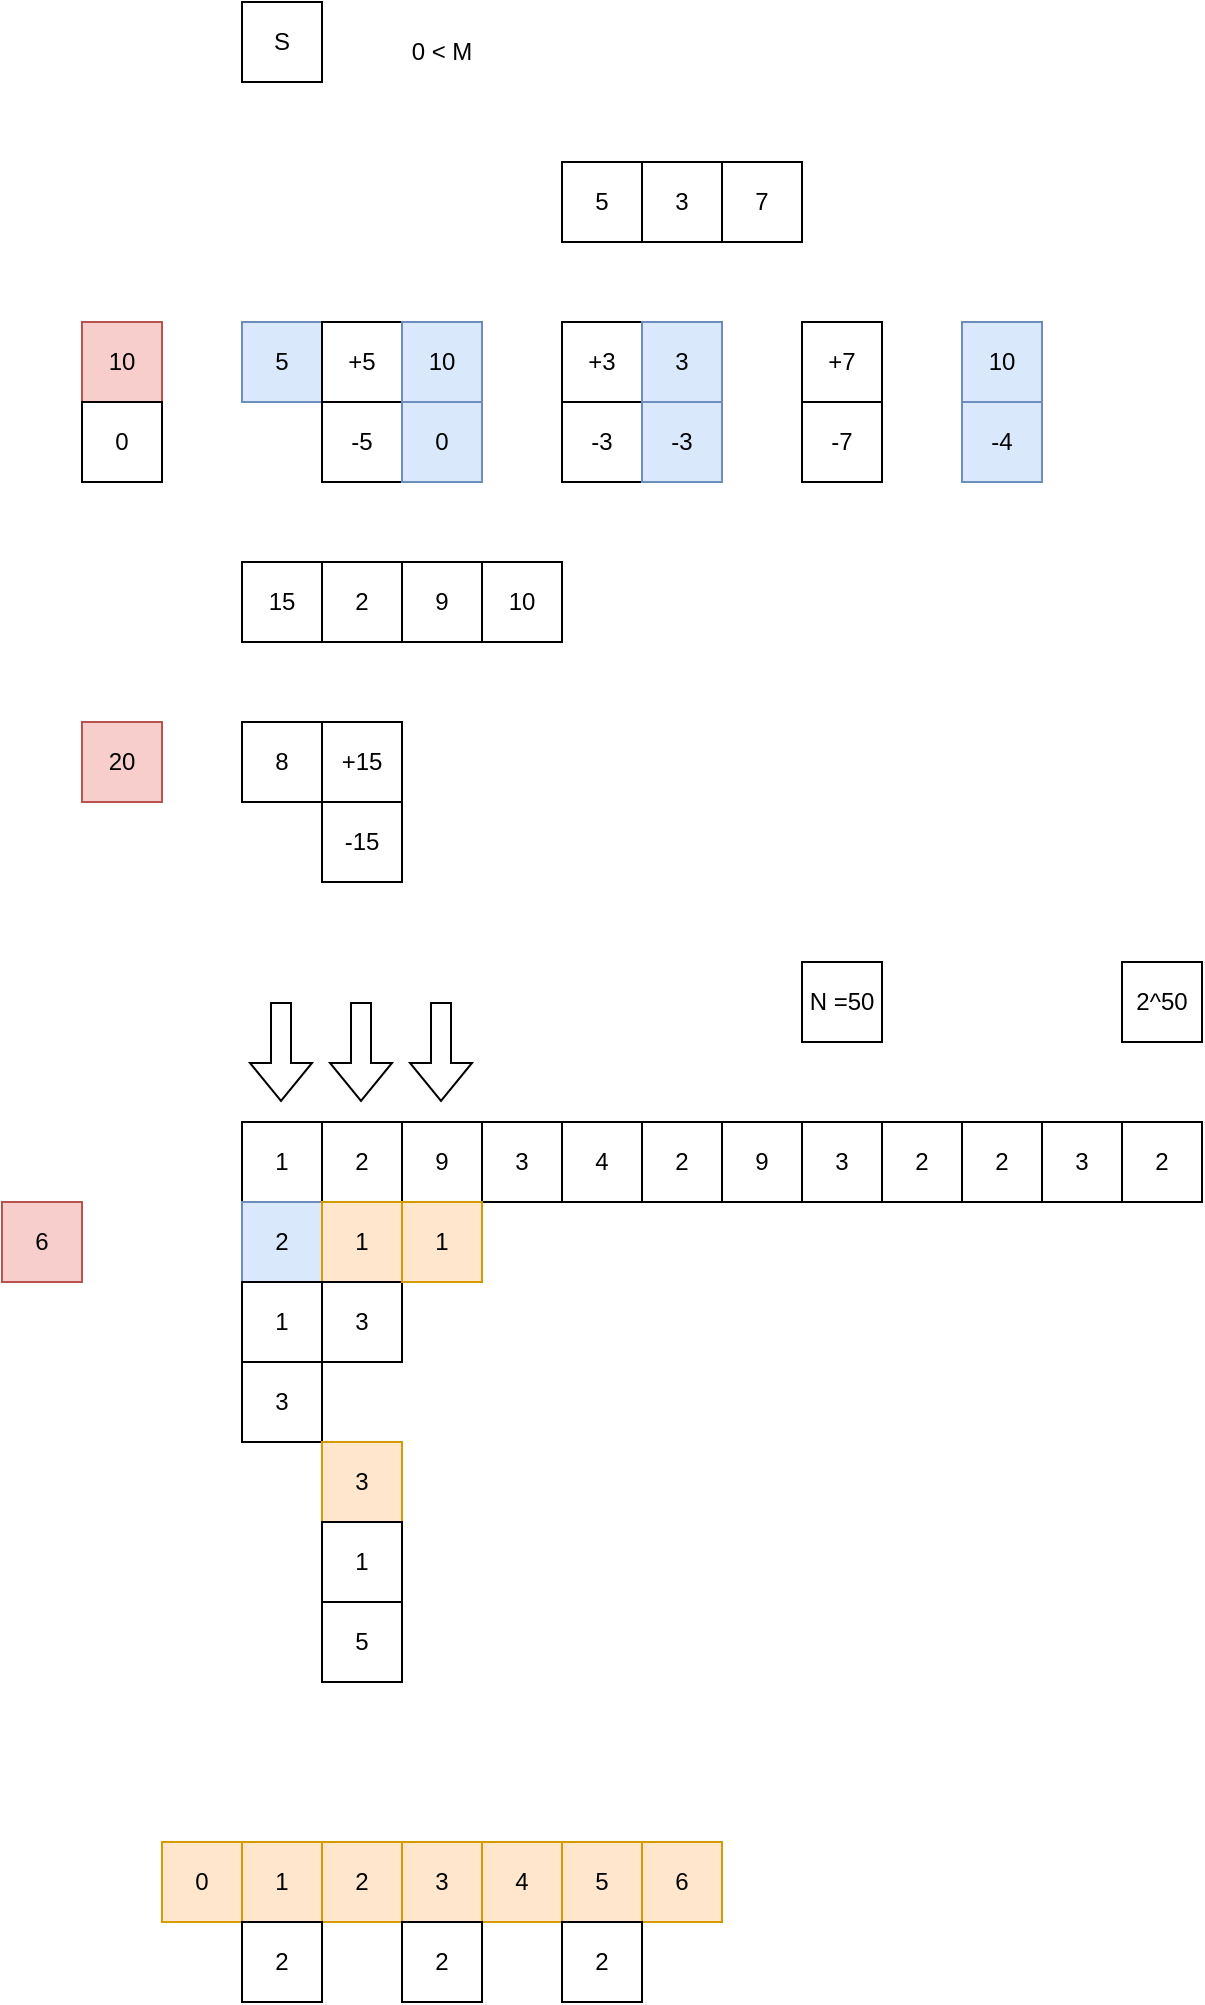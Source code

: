 <mxfile version="21.3.2" type="device" pages="5">
  <diagram id="ueDFwvbAsq0KOG6ABmhK" name="DP">
    <mxGraphModel dx="1090" dy="698" grid="1" gridSize="10" guides="1" tooltips="1" connect="1" arrows="1" fold="1" page="1" pageScale="1" pageWidth="827" pageHeight="1169" math="0" shadow="0">
      <root>
        <mxCell id="0" />
        <mxCell id="1" parent="0" />
        <mxCell id="TJ7bFMtOpevtW5_4o1fz-1" value="5" style="rounded=0;whiteSpace=wrap;html=1;" parent="1" vertex="1">
          <mxGeometry x="280" y="80" width="40" height="40" as="geometry" />
        </mxCell>
        <mxCell id="TJ7bFMtOpevtW5_4o1fz-2" value="S" style="rounded=0;whiteSpace=wrap;html=1;" parent="1" vertex="1">
          <mxGeometry x="120" width="40" height="40" as="geometry" />
        </mxCell>
        <mxCell id="TJ7bFMtOpevtW5_4o1fz-3" value="0 &amp;lt; M" style="text;html=1;strokeColor=none;fillColor=none;align=center;verticalAlign=middle;whiteSpace=wrap;rounded=0;" parent="1" vertex="1">
          <mxGeometry x="200" y="10" width="40" height="30" as="geometry" />
        </mxCell>
        <mxCell id="TJ7bFMtOpevtW5_4o1fz-4" value="3" style="rounded=0;whiteSpace=wrap;html=1;" parent="1" vertex="1">
          <mxGeometry x="320" y="80" width="40" height="40" as="geometry" />
        </mxCell>
        <mxCell id="TJ7bFMtOpevtW5_4o1fz-5" value="7" style="rounded=0;whiteSpace=wrap;html=1;" parent="1" vertex="1">
          <mxGeometry x="360" y="80" width="40" height="40" as="geometry" />
        </mxCell>
        <mxCell id="TJ7bFMtOpevtW5_4o1fz-7" value="10" style="rounded=0;whiteSpace=wrap;html=1;fillColor=#f8cecc;strokeColor=#b85450;" parent="1" vertex="1">
          <mxGeometry x="40" y="160" width="40" height="40" as="geometry" />
        </mxCell>
        <mxCell id="TJ7bFMtOpevtW5_4o1fz-8" value="0" style="rounded=0;whiteSpace=wrap;html=1;" parent="1" vertex="1">
          <mxGeometry x="40" y="200" width="40" height="40" as="geometry" />
        </mxCell>
        <mxCell id="TJ7bFMtOpevtW5_4o1fz-19" value="5" style="rounded=0;whiteSpace=wrap;html=1;fillColor=#dae8fc;strokeColor=#6c8ebf;" parent="1" vertex="1">
          <mxGeometry x="120" y="160" width="40" height="40" as="geometry" />
        </mxCell>
        <mxCell id="TJ7bFMtOpevtW5_4o1fz-20" value="+5" style="rounded=0;whiteSpace=wrap;html=1;" parent="1" vertex="1">
          <mxGeometry x="160" y="160" width="40" height="40" as="geometry" />
        </mxCell>
        <mxCell id="TJ7bFMtOpevtW5_4o1fz-21" value="-5" style="rounded=0;whiteSpace=wrap;html=1;" parent="1" vertex="1">
          <mxGeometry x="160" y="200" width="40" height="40" as="geometry" />
        </mxCell>
        <mxCell id="TJ7bFMtOpevtW5_4o1fz-22" value="10" style="rounded=0;whiteSpace=wrap;html=1;fillColor=#dae8fc;strokeColor=#6c8ebf;" parent="1" vertex="1">
          <mxGeometry x="200" y="160" width="40" height="40" as="geometry" />
        </mxCell>
        <mxCell id="TJ7bFMtOpevtW5_4o1fz-23" value="0" style="rounded=0;whiteSpace=wrap;html=1;fillColor=#dae8fc;strokeColor=#6c8ebf;" parent="1" vertex="1">
          <mxGeometry x="200" y="200" width="40" height="40" as="geometry" />
        </mxCell>
        <mxCell id="TJ7bFMtOpevtW5_4o1fz-24" value="+3" style="rounded=0;whiteSpace=wrap;html=1;" parent="1" vertex="1">
          <mxGeometry x="280" y="160" width="40" height="40" as="geometry" />
        </mxCell>
        <mxCell id="TJ7bFMtOpevtW5_4o1fz-25" value="3" style="rounded=0;whiteSpace=wrap;html=1;fillColor=#dae8fc;strokeColor=#6c8ebf;" parent="1" vertex="1">
          <mxGeometry x="320" y="160" width="40" height="40" as="geometry" />
        </mxCell>
        <mxCell id="TJ7bFMtOpevtW5_4o1fz-26" value="-3" style="rounded=0;whiteSpace=wrap;html=1;" parent="1" vertex="1">
          <mxGeometry x="280" y="200" width="40" height="40" as="geometry" />
        </mxCell>
        <mxCell id="TJ7bFMtOpevtW5_4o1fz-27" value="-3" style="rounded=0;whiteSpace=wrap;html=1;fillColor=#dae8fc;strokeColor=#6c8ebf;" parent="1" vertex="1">
          <mxGeometry x="320" y="200" width="40" height="40" as="geometry" />
        </mxCell>
        <mxCell id="TJ7bFMtOpevtW5_4o1fz-28" value="+7" style="rounded=0;whiteSpace=wrap;html=1;" parent="1" vertex="1">
          <mxGeometry x="400" y="160" width="40" height="40" as="geometry" />
        </mxCell>
        <mxCell id="TJ7bFMtOpevtW5_4o1fz-29" value="-7" style="rounded=0;whiteSpace=wrap;html=1;" parent="1" vertex="1">
          <mxGeometry x="400" y="200" width="40" height="40" as="geometry" />
        </mxCell>
        <mxCell id="TJ7bFMtOpevtW5_4o1fz-30" value="10" style="rounded=0;whiteSpace=wrap;html=1;fillColor=#dae8fc;strokeColor=#6c8ebf;" parent="1" vertex="1">
          <mxGeometry x="480" y="160" width="40" height="40" as="geometry" />
        </mxCell>
        <mxCell id="TJ7bFMtOpevtW5_4o1fz-31" value="-4" style="rounded=0;whiteSpace=wrap;html=1;fillColor=#dae8fc;strokeColor=#6c8ebf;" parent="1" vertex="1">
          <mxGeometry x="480" y="200" width="40" height="40" as="geometry" />
        </mxCell>
        <mxCell id="TJ7bFMtOpevtW5_4o1fz-32" value="15" style="rounded=0;whiteSpace=wrap;html=1;" parent="1" vertex="1">
          <mxGeometry x="120" y="280" width="40" height="40" as="geometry" />
        </mxCell>
        <mxCell id="TJ7bFMtOpevtW5_4o1fz-33" value="2" style="rounded=0;whiteSpace=wrap;html=1;" parent="1" vertex="1">
          <mxGeometry x="160" y="280" width="40" height="40" as="geometry" />
        </mxCell>
        <mxCell id="TJ7bFMtOpevtW5_4o1fz-34" value="9" style="rounded=0;whiteSpace=wrap;html=1;" parent="1" vertex="1">
          <mxGeometry x="200" y="280" width="40" height="40" as="geometry" />
        </mxCell>
        <mxCell id="TJ7bFMtOpevtW5_4o1fz-35" value="10" style="rounded=0;whiteSpace=wrap;html=1;" parent="1" vertex="1">
          <mxGeometry x="240" y="280" width="40" height="40" as="geometry" />
        </mxCell>
        <mxCell id="TJ7bFMtOpevtW5_4o1fz-38" value="8" style="rounded=0;whiteSpace=wrap;html=1;" parent="1" vertex="1">
          <mxGeometry x="120" y="360" width="40" height="40" as="geometry" />
        </mxCell>
        <mxCell id="TJ7bFMtOpevtW5_4o1fz-39" value="20" style="rounded=0;whiteSpace=wrap;html=1;fillColor=#f8cecc;strokeColor=#b85450;" parent="1" vertex="1">
          <mxGeometry x="40" y="360" width="40" height="40" as="geometry" />
        </mxCell>
        <mxCell id="TJ7bFMtOpevtW5_4o1fz-40" value="+15" style="rounded=0;whiteSpace=wrap;html=1;" parent="1" vertex="1">
          <mxGeometry x="160" y="360" width="40" height="40" as="geometry" />
        </mxCell>
        <mxCell id="TJ7bFMtOpevtW5_4o1fz-43" value="-15" style="rounded=0;whiteSpace=wrap;html=1;" parent="1" vertex="1">
          <mxGeometry x="160" y="400" width="40" height="40" as="geometry" />
        </mxCell>
        <mxCell id="TJ7bFMtOpevtW5_4o1fz-44" value="1" style="rounded=0;whiteSpace=wrap;html=1;" parent="1" vertex="1">
          <mxGeometry x="120" y="560" width="40" height="40" as="geometry" />
        </mxCell>
        <mxCell id="TJ7bFMtOpevtW5_4o1fz-45" value="2" style="rounded=0;whiteSpace=wrap;html=1;" parent="1" vertex="1">
          <mxGeometry x="160" y="560" width="40" height="40" as="geometry" />
        </mxCell>
        <mxCell id="TJ7bFMtOpevtW5_4o1fz-46" value="9" style="rounded=0;whiteSpace=wrap;html=1;" parent="1" vertex="1">
          <mxGeometry x="200" y="560" width="40" height="40" as="geometry" />
        </mxCell>
        <mxCell id="TJ7bFMtOpevtW5_4o1fz-47" value="3" style="rounded=0;whiteSpace=wrap;html=1;" parent="1" vertex="1">
          <mxGeometry x="240" y="560" width="40" height="40" as="geometry" />
        </mxCell>
        <mxCell id="TJ7bFMtOpevtW5_4o1fz-48" value="6" style="rounded=0;whiteSpace=wrap;html=1;fillColor=#f8cecc;strokeColor=#b85450;" parent="1" vertex="1">
          <mxGeometry y="600" width="40" height="40" as="geometry" />
        </mxCell>
        <mxCell id="TJ7bFMtOpevtW5_4o1fz-49" value="2" style="rounded=0;whiteSpace=wrap;html=1;fillColor=#dae8fc;strokeColor=#6c8ebf;" parent="1" vertex="1">
          <mxGeometry x="120" y="600" width="40" height="40" as="geometry" />
        </mxCell>
        <mxCell id="TJ7bFMtOpevtW5_4o1fz-50" value="4" style="rounded=0;whiteSpace=wrap;html=1;" parent="1" vertex="1">
          <mxGeometry x="280" y="560" width="40" height="40" as="geometry" />
        </mxCell>
        <mxCell id="TJ7bFMtOpevtW5_4o1fz-51" value="2" style="rounded=0;whiteSpace=wrap;html=1;" parent="1" vertex="1">
          <mxGeometry x="320" y="560" width="40" height="40" as="geometry" />
        </mxCell>
        <mxCell id="TJ7bFMtOpevtW5_4o1fz-52" value="9" style="rounded=0;whiteSpace=wrap;html=1;" parent="1" vertex="1">
          <mxGeometry x="360" y="560" width="40" height="40" as="geometry" />
        </mxCell>
        <mxCell id="TJ7bFMtOpevtW5_4o1fz-53" value="3" style="rounded=0;whiteSpace=wrap;html=1;" parent="1" vertex="1">
          <mxGeometry x="400" y="560" width="40" height="40" as="geometry" />
        </mxCell>
        <mxCell id="TJ7bFMtOpevtW5_4o1fz-54" value="2" style="rounded=0;whiteSpace=wrap;html=1;" parent="1" vertex="1">
          <mxGeometry x="440" y="560" width="40" height="40" as="geometry" />
        </mxCell>
        <mxCell id="TJ7bFMtOpevtW5_4o1fz-55" value="2" style="rounded=0;whiteSpace=wrap;html=1;" parent="1" vertex="1">
          <mxGeometry x="480" y="560" width="40" height="40" as="geometry" />
        </mxCell>
        <mxCell id="TJ7bFMtOpevtW5_4o1fz-56" value="3" style="rounded=0;whiteSpace=wrap;html=1;" parent="1" vertex="1">
          <mxGeometry x="520" y="560" width="40" height="40" as="geometry" />
        </mxCell>
        <mxCell id="TJ7bFMtOpevtW5_4o1fz-57" value="2" style="rounded=0;whiteSpace=wrap;html=1;" parent="1" vertex="1">
          <mxGeometry x="560" y="560" width="40" height="40" as="geometry" />
        </mxCell>
        <mxCell id="TJ7bFMtOpevtW5_4o1fz-73" value="N =50" style="rounded=0;whiteSpace=wrap;html=1;" parent="1" vertex="1">
          <mxGeometry x="400" y="480" width="40" height="40" as="geometry" />
        </mxCell>
        <mxCell id="TJ7bFMtOpevtW5_4o1fz-74" value="2^50" style="rounded=0;whiteSpace=wrap;html=1;" parent="1" vertex="1">
          <mxGeometry x="560" y="480" width="40" height="40" as="geometry" />
        </mxCell>
        <mxCell id="TJ7bFMtOpevtW5_4o1fz-102" value="1" style="rounded=0;whiteSpace=wrap;html=1;fillColor=#ffe6cc;strokeColor=#d79b00;" parent="1" vertex="1">
          <mxGeometry x="120" y="920" width="40" height="40" as="geometry" />
        </mxCell>
        <mxCell id="TJ7bFMtOpevtW5_4o1fz-103" value="2" style="rounded=0;whiteSpace=wrap;html=1;fillColor=#ffe6cc;strokeColor=#d79b00;" parent="1" vertex="1">
          <mxGeometry x="160" y="920" width="40" height="40" as="geometry" />
        </mxCell>
        <mxCell id="TJ7bFMtOpevtW5_4o1fz-104" value="3" style="rounded=0;whiteSpace=wrap;html=1;fillColor=#ffe6cc;strokeColor=#d79b00;" parent="1" vertex="1">
          <mxGeometry x="200" y="920" width="40" height="40" as="geometry" />
        </mxCell>
        <mxCell id="TJ7bFMtOpevtW5_4o1fz-105" value="4" style="rounded=0;whiteSpace=wrap;html=1;fillColor=#ffe6cc;strokeColor=#d79b00;" parent="1" vertex="1">
          <mxGeometry x="240" y="920" width="40" height="40" as="geometry" />
        </mxCell>
        <mxCell id="TJ7bFMtOpevtW5_4o1fz-106" value="5" style="rounded=0;whiteSpace=wrap;html=1;fillColor=#ffe6cc;strokeColor=#d79b00;" parent="1" vertex="1">
          <mxGeometry x="280" y="920" width="40" height="40" as="geometry" />
        </mxCell>
        <mxCell id="TJ7bFMtOpevtW5_4o1fz-107" value="6" style="rounded=0;whiteSpace=wrap;html=1;fillColor=#ffe6cc;strokeColor=#d79b00;" parent="1" vertex="1">
          <mxGeometry x="320" y="920" width="40" height="40" as="geometry" />
        </mxCell>
        <mxCell id="TJ7bFMtOpevtW5_4o1fz-110" value="" style="shape=flexArrow;endArrow=classic;html=1;rounded=0;" parent="1" edge="1">
          <mxGeometry width="50" height="50" relative="1" as="geometry">
            <mxPoint x="139.5" y="500" as="sourcePoint" />
            <mxPoint x="139.5" y="550" as="targetPoint" />
          </mxGeometry>
        </mxCell>
        <mxCell id="TJ7bFMtOpevtW5_4o1fz-113" value="" style="shape=flexArrow;endArrow=classic;html=1;rounded=0;" parent="1" edge="1">
          <mxGeometry width="50" height="50" relative="1" as="geometry">
            <mxPoint x="179.5" y="500" as="sourcePoint" />
            <mxPoint x="179.5" y="550" as="targetPoint" />
          </mxGeometry>
        </mxCell>
        <mxCell id="TJ7bFMtOpevtW5_4o1fz-120" value="0" style="rounded=0;whiteSpace=wrap;html=1;fillColor=#ffe6cc;strokeColor=#d79b00;" parent="1" vertex="1">
          <mxGeometry x="80" y="920" width="40" height="40" as="geometry" />
        </mxCell>
        <mxCell id="TJ7bFMtOpevtW5_4o1fz-125" value="" style="shape=flexArrow;endArrow=classic;html=1;rounded=0;" parent="1" edge="1">
          <mxGeometry width="50" height="50" relative="1" as="geometry">
            <mxPoint x="219.5" y="500" as="sourcePoint" />
            <mxPoint x="219.5" y="550" as="targetPoint" />
          </mxGeometry>
        </mxCell>
        <mxCell id="TJ7bFMtOpevtW5_4o1fz-126" value="1" style="rounded=0;whiteSpace=wrap;html=1;" parent="1" vertex="1">
          <mxGeometry x="120" y="640" width="40" height="40" as="geometry" />
        </mxCell>
        <mxCell id="TJ7bFMtOpevtW5_4o1fz-127" value="3" style="rounded=0;whiteSpace=wrap;html=1;" parent="1" vertex="1">
          <mxGeometry x="120" y="680" width="40" height="40" as="geometry" />
        </mxCell>
        <mxCell id="TJ7bFMtOpevtW5_4o1fz-128" value="1" style="rounded=0;whiteSpace=wrap;html=1;" parent="1" vertex="1">
          <mxGeometry x="200" y="960" width="40" height="40" as="geometry" />
        </mxCell>
        <mxCell id="TJ7bFMtOpevtW5_4o1fz-129" value="1" style="rounded=0;whiteSpace=wrap;html=1;" parent="1" vertex="1">
          <mxGeometry x="120" y="960" width="40" height="40" as="geometry" />
        </mxCell>
        <mxCell id="TJ7bFMtOpevtW5_4o1fz-130" value="1" style="rounded=0;whiteSpace=wrap;html=1;fillColor=#ffe6cc;strokeColor=#d79b00;" parent="1" vertex="1">
          <mxGeometry x="160" y="600" width="40" height="40" as="geometry" />
        </mxCell>
        <mxCell id="TJ7bFMtOpevtW5_4o1fz-132" value="3" style="rounded=0;whiteSpace=wrap;html=1;" parent="1" vertex="1">
          <mxGeometry x="160" y="640" width="40" height="40" as="geometry" />
        </mxCell>
        <mxCell id="TJ7bFMtOpevtW5_4o1fz-133" value="2" style="rounded=0;whiteSpace=wrap;html=1;" parent="1" vertex="1">
          <mxGeometry x="200" y="960" width="40" height="40" as="geometry" />
        </mxCell>
        <mxCell id="TJ7bFMtOpevtW5_4o1fz-134" value="3" style="rounded=0;whiteSpace=wrap;html=1;fillColor=#ffe6cc;strokeColor=#d79b00;" parent="1" vertex="1">
          <mxGeometry x="160" y="720" width="40" height="40" as="geometry" />
        </mxCell>
        <mxCell id="TJ7bFMtOpevtW5_4o1fz-135" value="1" style="rounded=0;whiteSpace=wrap;html=1;" parent="1" vertex="1">
          <mxGeometry x="160" y="760" width="40" height="40" as="geometry" />
        </mxCell>
        <mxCell id="TJ7bFMtOpevtW5_4o1fz-136" value="5" style="rounded=0;whiteSpace=wrap;html=1;" parent="1" vertex="1">
          <mxGeometry x="160" y="800" width="40" height="40" as="geometry" />
        </mxCell>
        <mxCell id="TJ7bFMtOpevtW5_4o1fz-139" value="2" style="rounded=0;whiteSpace=wrap;html=1;" parent="1" vertex="1">
          <mxGeometry x="280" y="960" width="40" height="40" as="geometry" />
        </mxCell>
        <mxCell id="TJ7bFMtOpevtW5_4o1fz-140" value="2" style="rounded=0;whiteSpace=wrap;html=1;" parent="1" vertex="1">
          <mxGeometry x="120" y="960" width="40" height="40" as="geometry" />
        </mxCell>
        <mxCell id="TJ7bFMtOpevtW5_4o1fz-141" value="1" style="rounded=0;whiteSpace=wrap;html=1;fillColor=#ffe6cc;strokeColor=#d79b00;" parent="1" vertex="1">
          <mxGeometry x="200" y="600" width="40" height="40" as="geometry" />
        </mxCell>
      </root>
    </mxGraphModel>
  </diagram>
  <diagram id="2CfQU-Uf38nKTJ8LZY5F" name="2011">
    <mxGraphModel dx="1263" dy="689" grid="1" gridSize="10" guides="1" tooltips="1" connect="1" arrows="1" fold="1" page="1" pageScale="1" pageWidth="827" pageHeight="1169" math="0" shadow="0">
      <root>
        <mxCell id="0" />
        <mxCell id="1" parent="0" />
        <mxCell id="aYWH8xA8Pdzx3qHhIn3U-1" value="1" style="rounded=0;whiteSpace=wrap;html=1;" vertex="1" parent="1">
          <mxGeometry x="40" y="40" width="40" height="40" as="geometry" />
        </mxCell>
        <mxCell id="aYWH8xA8Pdzx3qHhIn3U-2" value="2" style="rounded=0;whiteSpace=wrap;html=1;" vertex="1" parent="1">
          <mxGeometry x="80" y="40" width="40" height="40" as="geometry" />
        </mxCell>
        <mxCell id="aYWH8xA8Pdzx3qHhIn3U-3" value="26" style="rounded=0;whiteSpace=wrap;html=1;" vertex="1" parent="1">
          <mxGeometry x="360" y="40" width="40" height="40" as="geometry" />
        </mxCell>
        <mxCell id="aYWH8xA8Pdzx3qHhIn3U-4" value="2" style="rounded=0;whiteSpace=wrap;html=1;" vertex="1" parent="1">
          <mxGeometry x="40" y="120" width="40" height="40" as="geometry" />
        </mxCell>
        <mxCell id="aYWH8xA8Pdzx3qHhIn3U-5" value="5" style="rounded=0;whiteSpace=wrap;html=1;" vertex="1" parent="1">
          <mxGeometry x="80" y="120" width="40" height="40" as="geometry" />
        </mxCell>
        <mxCell id="aYWH8xA8Pdzx3qHhIn3U-6" value="1" style="rounded=0;whiteSpace=wrap;html=1;" vertex="1" parent="1">
          <mxGeometry x="120" y="120" width="40" height="40" as="geometry" />
        </mxCell>
        <mxCell id="aYWH8xA8Pdzx3qHhIn3U-7" value="1" style="rounded=0;whiteSpace=wrap;html=1;" vertex="1" parent="1">
          <mxGeometry x="160" y="120" width="40" height="40" as="geometry" />
        </mxCell>
        <mxCell id="aYWH8xA8Pdzx3qHhIn3U-8" value="4" style="rounded=0;whiteSpace=wrap;html=1;" vertex="1" parent="1">
          <mxGeometry x="200" y="120" width="40" height="40" as="geometry" />
        </mxCell>
        <mxCell id="aYWH8xA8Pdzx3qHhIn3U-10" value="2" style="rounded=0;whiteSpace=wrap;html=1;" vertex="1" parent="1">
          <mxGeometry x="40" y="200" width="40" height="40" as="geometry" />
        </mxCell>
        <mxCell id="aYWH8xA8Pdzx3qHhIn3U-11" value="5" style="rounded=0;whiteSpace=wrap;html=1;" vertex="1" parent="1">
          <mxGeometry x="120" y="200" width="40" height="40" as="geometry" />
        </mxCell>
        <mxCell id="aYWH8xA8Pdzx3qHhIn3U-12" value="2" style="rounded=0;whiteSpace=wrap;html=1;" vertex="1" parent="1">
          <mxGeometry x="40" y="240" width="40" height="40" as="geometry" />
        </mxCell>
        <mxCell id="aYWH8xA8Pdzx3qHhIn3U-13" value="5" style="rounded=0;whiteSpace=wrap;html=1;" vertex="1" parent="1">
          <mxGeometry x="80" y="240" width="40" height="40" as="geometry" />
        </mxCell>
        <mxCell id="aYWH8xA8Pdzx3qHhIn3U-14" value="buffer" style="rounded=0;whiteSpace=wrap;html=1;" vertex="1" parent="1">
          <mxGeometry x="480" y="120" width="40" height="40" as="geometry" />
        </mxCell>
        <mxCell id="aYWH8xA8Pdzx3qHhIn3U-15" value="2" style="rounded=0;whiteSpace=wrap;html=1;" vertex="1" parent="1">
          <mxGeometry x="40" y="440" width="40" height="40" as="geometry" />
        </mxCell>
        <mxCell id="aYWH8xA8Pdzx3qHhIn3U-16" value="5" style="rounded=0;whiteSpace=wrap;html=1;" vertex="1" parent="1">
          <mxGeometry x="80" y="440" width="40" height="40" as="geometry" />
        </mxCell>
        <mxCell id="aYWH8xA8Pdzx3qHhIn3U-17" value="2" style="rounded=0;whiteSpace=wrap;html=1;" vertex="1" parent="1">
          <mxGeometry x="120" y="440" width="40" height="40" as="geometry" />
        </mxCell>
        <mxCell id="aYWH8xA8Pdzx3qHhIn3U-18" value="5" style="rounded=0;whiteSpace=wrap;html=1;" vertex="1" parent="1">
          <mxGeometry x="160" y="440" width="40" height="40" as="geometry" />
        </mxCell>
        <mxCell id="aYWH8xA8Pdzx3qHhIn3U-19" value="4" style="rounded=0;whiteSpace=wrap;html=1;" vertex="1" parent="1">
          <mxGeometry x="200" y="440" width="40" height="40" as="geometry" />
        </mxCell>
        <mxCell id="aYWH8xA8Pdzx3qHhIn3U-20" value="2" style="rounded=0;whiteSpace=wrap;html=1;" vertex="1" parent="1">
          <mxGeometry x="240" y="440" width="40" height="40" as="geometry" />
        </mxCell>
        <mxCell id="aYWH8xA8Pdzx3qHhIn3U-21" value="5" style="rounded=0;whiteSpace=wrap;html=1;" vertex="1" parent="1">
          <mxGeometry x="280" y="440" width="40" height="40" as="geometry" />
        </mxCell>
        <mxCell id="aYWH8xA8Pdzx3qHhIn3U-30" value="" style="endArrow=classic;html=1;rounded=0;" edge="1" parent="1">
          <mxGeometry width="50" height="50" relative="1" as="geometry">
            <mxPoint x="60" y="360" as="sourcePoint" />
            <mxPoint x="60" y="420" as="targetPoint" />
          </mxGeometry>
        </mxCell>
        <mxCell id="aYWH8xA8Pdzx3qHhIn3U-31" value="0" style="text;html=1;strokeColor=none;fillColor=none;align=center;verticalAlign=middle;whiteSpace=wrap;rounded=0;" vertex="1" parent="1">
          <mxGeometry x="40" y="330" width="40" height="30" as="geometry" />
        </mxCell>
        <mxCell id="aYWH8xA8Pdzx3qHhIn3U-32" value="buffer" style="rounded=0;whiteSpace=wrap;html=1;fillColor=#dae8fc;strokeColor=#6c8ebf;" vertex="1" parent="1">
          <mxGeometry x="200" y="280" width="360" height="40" as="geometry" />
        </mxCell>
        <mxCell id="aYWH8xA8Pdzx3qHhIn3U-33" value="1" style="rounded=0;whiteSpace=wrap;html=1;fillColor=#e1d5e7;strokeColor=#9673a6;" vertex="1" parent="1">
          <mxGeometry x="240" y="240" width="40" height="40" as="geometry" />
        </mxCell>
        <mxCell id="aYWH8xA8Pdzx3qHhIn3U-34" value="26" style="rounded=0;whiteSpace=wrap;html=1;fillColor=#e1d5e7;strokeColor=#9673a6;" vertex="1" parent="1">
          <mxGeometry x="520" y="240" width="40" height="40" as="geometry" />
        </mxCell>
        <mxCell id="aYWH8xA8Pdzx3qHhIn3U-35" value="1" style="rounded=0;whiteSpace=wrap;html=1;" vertex="1" parent="1">
          <mxGeometry x="40" y="600" width="40" height="40" as="geometry" />
        </mxCell>
        <mxCell id="aYWH8xA8Pdzx3qHhIn3U-36" value="2" style="rounded=0;whiteSpace=wrap;html=1;" vertex="1" parent="1">
          <mxGeometry x="80" y="600" width="40" height="40" as="geometry" />
        </mxCell>
        <mxCell id="aYWH8xA8Pdzx3qHhIn3U-37" value="3" style="rounded=0;whiteSpace=wrap;html=1;" vertex="1" parent="1">
          <mxGeometry x="120" y="600" width="40" height="40" as="geometry" />
        </mxCell>
        <mxCell id="aYWH8xA8Pdzx3qHhIn3U-38" value="4" style="rounded=0;whiteSpace=wrap;html=1;" vertex="1" parent="1">
          <mxGeometry x="160" y="600" width="40" height="40" as="geometry" />
        </mxCell>
        <mxCell id="aYWH8xA8Pdzx3qHhIn3U-39" value="5" style="rounded=0;whiteSpace=wrap;html=1;" vertex="1" parent="1">
          <mxGeometry x="360" y="600" width="40" height="40" as="geometry" />
        </mxCell>
        <mxCell id="aYWH8xA8Pdzx3qHhIn3U-40" value="1" style="rounded=0;whiteSpace=wrap;html=1;" vertex="1" parent="1">
          <mxGeometry x="40" y="680" width="40" height="40" as="geometry" />
        </mxCell>
        <mxCell id="aYWH8xA8Pdzx3qHhIn3U-41" value="1" style="rounded=0;whiteSpace=wrap;html=1;" vertex="1" parent="1">
          <mxGeometry x="80" y="680" width="40" height="40" as="geometry" />
        </mxCell>
        <mxCell id="aYWH8xA8Pdzx3qHhIn3U-42" value="1" style="rounded=0;whiteSpace=wrap;html=1;" vertex="1" parent="1">
          <mxGeometry x="120" y="680" width="40" height="40" as="geometry" />
        </mxCell>
        <mxCell id="aYWH8xA8Pdzx3qHhIn3U-43" value="1" style="rounded=0;whiteSpace=wrap;html=1;" vertex="1" parent="1">
          <mxGeometry x="160" y="680" width="40" height="40" as="geometry" />
        </mxCell>
        <mxCell id="aYWH8xA8Pdzx3qHhIn3U-44" value="1" style="rounded=0;whiteSpace=wrap;html=1;" vertex="1" parent="1">
          <mxGeometry x="200" y="680" width="40" height="40" as="geometry" />
        </mxCell>
        <mxCell id="aYWH8xA8Pdzx3qHhIn3U-45" value="1" style="rounded=0;whiteSpace=wrap;html=1;" vertex="1" parent="1">
          <mxGeometry x="120" y="720" width="40" height="40" as="geometry" />
        </mxCell>
        <mxCell id="aYWH8xA8Pdzx3qHhIn3U-46" value="1" style="rounded=0;whiteSpace=wrap;html=1;" vertex="1" parent="1">
          <mxGeometry x="80" y="720" width="40" height="40" as="geometry" />
        </mxCell>
        <mxCell id="aYWH8xA8Pdzx3qHhIn3U-47" value="1" style="rounded=0;whiteSpace=wrap;html=1;" vertex="1" parent="1">
          <mxGeometry x="40" y="720" width="40" height="40" as="geometry" />
        </mxCell>
        <mxCell id="aYWH8xA8Pdzx3qHhIn3U-48" value="2" style="rounded=0;whiteSpace=wrap;html=1;" vertex="1" parent="1">
          <mxGeometry x="160" y="720" width="40" height="40" as="geometry" />
        </mxCell>
        <mxCell id="aYWH8xA8Pdzx3qHhIn3U-49" value="1" style="rounded=0;whiteSpace=wrap;html=1;" vertex="1" parent="1">
          <mxGeometry x="80" y="760" width="40" height="40" as="geometry" />
        </mxCell>
        <mxCell id="aYWH8xA8Pdzx3qHhIn3U-50" value="1" style="rounded=0;whiteSpace=wrap;html=1;" vertex="1" parent="1">
          <mxGeometry x="40" y="760" width="40" height="40" as="geometry" />
        </mxCell>
        <mxCell id="aYWH8xA8Pdzx3qHhIn3U-51" value="3" style="rounded=0;whiteSpace=wrap;html=1;" vertex="1" parent="1">
          <mxGeometry x="120" y="760" width="40" height="40" as="geometry" />
        </mxCell>
        <mxCell id="aYWH8xA8Pdzx3qHhIn3U-52" value="1" style="rounded=0;whiteSpace=wrap;html=1;" vertex="1" parent="1">
          <mxGeometry x="40" y="800" width="40" height="40" as="geometry" />
        </mxCell>
        <mxCell id="aYWH8xA8Pdzx3qHhIn3U-53" value="4" style="rounded=0;whiteSpace=wrap;html=1;" vertex="1" parent="1">
          <mxGeometry x="80" y="800" width="40" height="40" as="geometry" />
        </mxCell>
        <mxCell id="aYWH8xA8Pdzx3qHhIn3U-54" value="2" style="rounded=0;whiteSpace=wrap;html=1;" vertex="1" parent="1">
          <mxGeometry x="40" y="880" width="40" height="40" as="geometry" />
        </mxCell>
        <mxCell id="aYWH8xA8Pdzx3qHhIn3U-55" value="2" style="rounded=0;whiteSpace=wrap;html=1;" vertex="1" parent="1">
          <mxGeometry x="80" y="880" width="40" height="40" as="geometry" />
        </mxCell>
        <mxCell id="aYWH8xA8Pdzx3qHhIn3U-56" value="1" style="rounded=0;whiteSpace=wrap;html=1;" vertex="1" parent="1">
          <mxGeometry x="120" y="880" width="40" height="40" as="geometry" />
        </mxCell>
        <mxCell id="aYWH8xA8Pdzx3qHhIn3U-57" value="2" style="rounded=0;whiteSpace=wrap;html=1;" vertex="1" parent="1">
          <mxGeometry x="40" y="920" width="40" height="40" as="geometry" />
        </mxCell>
        <mxCell id="aYWH8xA8Pdzx3qHhIn3U-58" value="3" style="rounded=0;whiteSpace=wrap;html=1;" vertex="1" parent="1">
          <mxGeometry x="80" y="920" width="40" height="40" as="geometry" />
        </mxCell>
        <mxCell id="aYWH8xA8Pdzx3qHhIn3U-61" value="3" style="rounded=0;whiteSpace=wrap;html=1;" vertex="1" parent="1">
          <mxGeometry x="40" y="1000" width="40" height="40" as="geometry" />
        </mxCell>
        <mxCell id="aYWH8xA8Pdzx3qHhIn3U-63" value="1" style="rounded=0;whiteSpace=wrap;html=1;" vertex="1" parent="1">
          <mxGeometry x="440" y="680" width="40" height="40" as="geometry" />
        </mxCell>
        <mxCell id="aYWH8xA8Pdzx3qHhIn3U-64" value="5" style="rounded=0;whiteSpace=wrap;html=1;" vertex="1" parent="1">
          <mxGeometry x="560" y="680" width="40" height="40" as="geometry" />
        </mxCell>
        <mxCell id="aYWH8xA8Pdzx3qHhIn3U-65" value="2" style="rounded=0;whiteSpace=wrap;html=1;" vertex="1" parent="1">
          <mxGeometry x="440" y="720" width="40" height="40" as="geometry" />
        </mxCell>
        <mxCell id="aYWH8xA8Pdzx3qHhIn3U-66" value="2" style="rounded=0;whiteSpace=wrap;html=1;" vertex="1" parent="1">
          <mxGeometry x="560" y="720" width="40" height="40" as="geometry" />
        </mxCell>
        <mxCell id="aYWH8xA8Pdzx3qHhIn3U-69" value="3" style="rounded=0;whiteSpace=wrap;html=1;" vertex="1" parent="1">
          <mxGeometry x="440" y="760" width="40" height="40" as="geometry" />
        </mxCell>
        <mxCell id="aYWH8xA8Pdzx3qHhIn3U-70" value="1" style="rounded=0;whiteSpace=wrap;html=1;" vertex="1" parent="1">
          <mxGeometry x="560" y="760" width="40" height="40" as="geometry" />
        </mxCell>
        <mxCell id="aYWH8xA8Pdzx3qHhIn3U-71" value="4" style="rounded=0;whiteSpace=wrap;html=1;" vertex="1" parent="1">
          <mxGeometry x="440" y="800" width="40" height="40" as="geometry" />
        </mxCell>
        <mxCell id="aYWH8xA8Pdzx3qHhIn3U-72" value="1" style="rounded=0;whiteSpace=wrap;html=1;" vertex="1" parent="1">
          <mxGeometry x="560" y="800" width="40" height="40" as="geometry" />
        </mxCell>
        <mxCell id="aYWH8xA8Pdzx3qHhIn3U-73" value="5" style="rounded=0;whiteSpace=wrap;html=1;" vertex="1" parent="1">
          <mxGeometry x="440" y="840" width="40" height="40" as="geometry" />
        </mxCell>
        <mxCell id="aYWH8xA8Pdzx3qHhIn3U-74" value="1" style="rounded=0;whiteSpace=wrap;html=1;" vertex="1" parent="1">
          <mxGeometry x="560" y="840" width="40" height="40" as="geometry" />
        </mxCell>
      </root>
    </mxGraphModel>
  </diagram>
  <diagram id="fj1y0VwY4PHWO5JBdCrA" name="페이지-3">
    <mxGraphModel dx="827" dy="684" grid="1" gridSize="10" guides="1" tooltips="1" connect="1" arrows="1" fold="1" page="1" pageScale="1" pageWidth="827" pageHeight="1169" math="0" shadow="0">
      <root>
        <mxCell id="0" />
        <mxCell id="1" parent="0" />
        <mxCell id="sMNS9MK0ZnnGyqvIn-b0-1" value="1" style="rounded=0;whiteSpace=wrap;html=1;" vertex="1" parent="1">
          <mxGeometry x="80" y="40" width="40" height="40" as="geometry" />
        </mxCell>
        <mxCell id="sMNS9MK0ZnnGyqvIn-b0-2" value="n" style="rounded=0;whiteSpace=wrap;html=1;" vertex="1" parent="1">
          <mxGeometry x="80" y="120" width="40" height="40" as="geometry" />
        </mxCell>
        <mxCell id="sMNS9MK0ZnnGyqvIn-b0-3" value="1" style="rounded=0;whiteSpace=wrap;html=1;" vertex="1" parent="1">
          <mxGeometry x="200" y="120" width="40" height="40" as="geometry" />
        </mxCell>
        <mxCell id="sMNS9MK0ZnnGyqvIn-b0-4" value="1" style="rounded=0;whiteSpace=wrap;html=1;" vertex="1" parent="1">
          <mxGeometry x="440" y="40" width="40" height="40" as="geometry" />
        </mxCell>
        <mxCell id="sMNS9MK0ZnnGyqvIn-b0-5" value="2" style="rounded=0;whiteSpace=wrap;html=1;" vertex="1" parent="1">
          <mxGeometry x="440" y="80" width="40" height="40" as="geometry" />
        </mxCell>
        <mxCell id="sMNS9MK0ZnnGyqvIn-b0-6" value="3" style="rounded=0;whiteSpace=wrap;html=1;" vertex="1" parent="1">
          <mxGeometry x="440" y="120" width="40" height="40" as="geometry" />
        </mxCell>
        <mxCell id="sMNS9MK0ZnnGyqvIn-b0-7" value="4" style="rounded=0;whiteSpace=wrap;html=1;" vertex="1" parent="1">
          <mxGeometry x="680" y="40" width="40" height="40" as="geometry" />
        </mxCell>
        <mxCell id="sMNS9MK0ZnnGyqvIn-b0-8" value="1" style="rounded=0;whiteSpace=wrap;html=1;" vertex="1" parent="1">
          <mxGeometry x="560" y="40" width="40" height="40" as="geometry" />
        </mxCell>
        <mxCell id="sMNS9MK0ZnnGyqvIn-b0-9" value="2" style="rounded=0;whiteSpace=wrap;html=1;" vertex="1" parent="1">
          <mxGeometry x="560" y="80" width="40" height="40" as="geometry" />
        </mxCell>
        <mxCell id="sMNS9MK0ZnnGyqvIn-b0-10" value="1" style="rounded=0;whiteSpace=wrap;html=1;" vertex="1" parent="1">
          <mxGeometry x="560" y="120" width="40" height="40" as="geometry" />
        </mxCell>
        <mxCell id="sMNS9MK0ZnnGyqvIn-b0-11" value="1" style="rounded=0;whiteSpace=wrap;html=1;" vertex="1" parent="1">
          <mxGeometry x="80" y="280" width="40" height="40" as="geometry" />
        </mxCell>
        <mxCell id="sMNS9MK0ZnnGyqvIn-b0-12" value="2" style="rounded=0;whiteSpace=wrap;html=1;" vertex="1" parent="1">
          <mxGeometry x="80" y="320" width="40" height="40" as="geometry" />
        </mxCell>
        <mxCell id="sMNS9MK0ZnnGyqvIn-b0-13" value="3" style="rounded=0;whiteSpace=wrap;html=1;" vertex="1" parent="1">
          <mxGeometry x="80" y="360" width="40" height="40" as="geometry" />
        </mxCell>
        <mxCell id="sMNS9MK0ZnnGyqvIn-b0-16" value="n" style="rounded=0;whiteSpace=wrap;html=1;fillColor=#dae8fc;strokeColor=#6c8ebf;" vertex="1" parent="1">
          <mxGeometry x="80" y="240" width="40" height="40" as="geometry" />
        </mxCell>
        <mxCell id="sMNS9MK0ZnnGyqvIn-b0-17" value="n" style="rounded=0;whiteSpace=wrap;html=1;" vertex="1" parent="1">
          <mxGeometry x="280" y="240" width="40" height="40" as="geometry" />
        </mxCell>
        <mxCell id="sMNS9MK0ZnnGyqvIn-b0-18" value="1" style="rounded=0;whiteSpace=wrap;html=1;" vertex="1" parent="1">
          <mxGeometry x="280" y="280" width="40" height="40" as="geometry" />
        </mxCell>
        <mxCell id="sMNS9MK0ZnnGyqvIn-b0-19" value="5" style="rounded=0;whiteSpace=wrap;html=1;" vertex="1" parent="1">
          <mxGeometry x="440" y="240" width="40" height="40" as="geometry" />
        </mxCell>
        <mxCell id="sMNS9MK0ZnnGyqvIn-b0-20" value="2" style="rounded=0;whiteSpace=wrap;html=1;" vertex="1" parent="1">
          <mxGeometry x="280" y="320" width="40" height="40" as="geometry" />
        </mxCell>
        <mxCell id="sMNS9MK0ZnnGyqvIn-b0-21" value="3" style="rounded=0;whiteSpace=wrap;html=1;" vertex="1" parent="1">
          <mxGeometry x="200" y="520" width="40" height="40" as="geometry" />
        </mxCell>
        <mxCell id="sMNS9MK0ZnnGyqvIn-b0-22" value="2" style="rounded=0;whiteSpace=wrap;html=1;" vertex="1" parent="1">
          <mxGeometry x="200" y="460" width="40" height="40" as="geometry" />
        </mxCell>
        <mxCell id="sMNS9MK0ZnnGyqvIn-b0-23" value="1" style="rounded=0;whiteSpace=wrap;html=1;" vertex="1" parent="1">
          <mxGeometry x="260" y="460" width="40" height="40" as="geometry" />
        </mxCell>
        <mxCell id="dDaZHrj9da3mh7ADTaus-1" value="N:4" style="rounded=0;whiteSpace=wrap;html=1;fillColor=#ffe6cc;strokeColor=#d79b00;" vertex="1" parent="1">
          <mxGeometry x="80" y="640" width="40" height="40" as="geometry" />
        </mxCell>
        <mxCell id="dDaZHrj9da3mh7ADTaus-2" value="6" style="rounded=0;whiteSpace=wrap;html=1;" vertex="1" parent="1">
          <mxGeometry x="80" y="680" width="40" height="40" as="geometry" />
        </mxCell>
        <mxCell id="dDaZHrj9da3mh7ADTaus-3" value="4" style="rounded=0;whiteSpace=wrap;html=1;" vertex="1" parent="1">
          <mxGeometry x="80" y="720" width="40" height="40" as="geometry" />
        </mxCell>
        <mxCell id="dDaZHrj9da3mh7ADTaus-4" value="3" style="rounded=0;whiteSpace=wrap;html=1;" vertex="1" parent="1">
          <mxGeometry x="80" y="760" width="40" height="40" as="geometry" />
        </mxCell>
        <mxCell id="dDaZHrj9da3mh7ADTaus-5" value="5" style="rounded=0;whiteSpace=wrap;html=1;" vertex="1" parent="1">
          <mxGeometry x="80" y="800" width="40" height="40" as="geometry" />
        </mxCell>
        <mxCell id="dDaZHrj9da3mh7ADTaus-6" value="7" style="rounded=0;whiteSpace=wrap;html=1;fillColor=#d5e8d4;strokeColor=#82b366;" vertex="1" parent="1">
          <mxGeometry y="680" width="40" height="40" as="geometry" />
        </mxCell>
        <mxCell id="dDaZHrj9da3mh7ADTaus-7" value="2" style="rounded=0;whiteSpace=wrap;html=1;fillColor=#dae8fc;strokeColor=#6c8ebf;" vertex="1" parent="1">
          <mxGeometry x="400" y="680" width="40" height="40" as="geometry" />
        </mxCell>
        <mxCell id="dDaZHrj9da3mh7ADTaus-8" value="3" style="rounded=0;whiteSpace=wrap;html=1;fillColor=#dae8fc;strokeColor=#6c8ebf;" vertex="1" parent="1">
          <mxGeometry x="400" y="720" width="40" height="40" as="geometry" />
        </mxCell>
        <mxCell id="dDaZHrj9da3mh7ADTaus-9" value="5" style="rounded=0;whiteSpace=wrap;html=1;fillColor=#dae8fc;strokeColor=#6c8ebf;" vertex="1" parent="1">
          <mxGeometry x="400" y="760" width="40" height="40" as="geometry" />
        </mxCell>
        <mxCell id="dDaZHrj9da3mh7ADTaus-10" value="6" style="rounded=0;whiteSpace=wrap;html=1;fillColor=#dae8fc;strokeColor=#6c8ebf;" vertex="1" parent="1">
          <mxGeometry x="400" y="800" width="40" height="40" as="geometry" />
        </mxCell>
        <mxCell id="dDaZHrj9da3mh7ADTaus-11" value="7" style="rounded=0;whiteSpace=wrap;html=1;fillColor=#dae8fc;strokeColor=#6c8ebf;" vertex="1" parent="1">
          <mxGeometry x="400" y="840" width="40" height="40" as="geometry" />
        </mxCell>
        <mxCell id="dDaZHrj9da3mh7ADTaus-12" value="10" style="rounded=0;whiteSpace=wrap;html=1;fillColor=#d5e8d4;strokeColor=#82b366;" vertex="1" parent="1">
          <mxGeometry x="280" y="680" width="40" height="40" as="geometry" />
        </mxCell>
        <mxCell id="dDaZHrj9da3mh7ADTaus-14" value="" style="endArrow=none;dashed=1;html=1;rounded=0;" edge="1" parent="1">
          <mxGeometry width="50" height="50" relative="1" as="geometry">
            <mxPoint x="10" y="600" as="sourcePoint" />
            <mxPoint x="530" y="600" as="targetPoint" />
          </mxGeometry>
        </mxCell>
        <mxCell id="dDaZHrj9da3mh7ADTaus-15" value="5" style="rounded=0;whiteSpace=wrap;html=1;" vertex="1" parent="1">
          <mxGeometry x="440" y="680" width="40" height="40" as="geometry" />
        </mxCell>
        <mxCell id="dDaZHrj9da3mh7ADTaus-16" value="3" style="rounded=0;whiteSpace=wrap;html=1;" vertex="1" parent="1">
          <mxGeometry x="440" y="720" width="40" height="40" as="geometry" />
        </mxCell>
        <mxCell id="dDaZHrj9da3mh7ADTaus-17" value="10" style="rounded=0;whiteSpace=wrap;html=1;" vertex="1" parent="1">
          <mxGeometry x="440" y="760" width="40" height="40" as="geometry" />
        </mxCell>
        <mxCell id="dDaZHrj9da3mh7ADTaus-18" value="2" style="rounded=0;whiteSpace=wrap;html=1;" vertex="1" parent="1">
          <mxGeometry x="440" y="800" width="40" height="40" as="geometry" />
        </mxCell>
        <mxCell id="dDaZHrj9da3mh7ADTaus-19" value="1" style="rounded=0;whiteSpace=wrap;html=1;" vertex="1" parent="1">
          <mxGeometry x="440" y="840" width="40" height="40" as="geometry" />
        </mxCell>
        <mxCell id="dDaZHrj9da3mh7ADTaus-20" value="1" style="rounded=0;whiteSpace=wrap;html=1;fillColor=#d5e8d4;strokeColor=#82b366;" vertex="1" parent="1">
          <mxGeometry x="280" y="920" width="40" height="40" as="geometry" />
        </mxCell>
        <mxCell id="dDaZHrj9da3mh7ADTaus-21" value="2" style="rounded=0;whiteSpace=wrap;html=1;fillColor=#d5e8d4;strokeColor=#82b366;" vertex="1" parent="1">
          <mxGeometry x="320" y="920" width="40" height="40" as="geometry" />
        </mxCell>
        <mxCell id="dDaZHrj9da3mh7ADTaus-22" value="3" style="rounded=0;whiteSpace=wrap;html=1;fillColor=#d5e8d4;strokeColor=#82b366;" vertex="1" parent="1">
          <mxGeometry x="360" y="920" width="40" height="40" as="geometry" />
        </mxCell>
        <mxCell id="dDaZHrj9da3mh7ADTaus-23" value="4" style="rounded=0;whiteSpace=wrap;html=1;fillColor=#d5e8d4;strokeColor=#82b366;" vertex="1" parent="1">
          <mxGeometry x="400" y="920" width="40" height="40" as="geometry" />
        </mxCell>
        <mxCell id="dDaZHrj9da3mh7ADTaus-24" value="5" style="rounded=0;whiteSpace=wrap;html=1;fillColor=#d5e8d4;strokeColor=#82b366;" vertex="1" parent="1">
          <mxGeometry x="440" y="920" width="40" height="40" as="geometry" />
        </mxCell>
        <mxCell id="dDaZHrj9da3mh7ADTaus-25" value="6" style="rounded=0;whiteSpace=wrap;html=1;fillColor=#d5e8d4;strokeColor=#82b366;" vertex="1" parent="1">
          <mxGeometry x="480" y="920" width="40" height="40" as="geometry" />
        </mxCell>
        <mxCell id="dDaZHrj9da3mh7ADTaus-26" value="7" style="rounded=0;whiteSpace=wrap;html=1;fillColor=#d5e8d4;strokeColor=#82b366;" vertex="1" parent="1">
          <mxGeometry x="520" y="920" width="40" height="40" as="geometry" />
        </mxCell>
        <mxCell id="dDaZHrj9da3mh7ADTaus-27" value="8" style="rounded=0;whiteSpace=wrap;html=1;fillColor=#d5e8d4;strokeColor=#82b366;" vertex="1" parent="1">
          <mxGeometry x="560" y="920" width="40" height="40" as="geometry" />
        </mxCell>
        <mxCell id="dDaZHrj9da3mh7ADTaus-30" value="9" style="rounded=0;whiteSpace=wrap;html=1;fillColor=#d5e8d4;strokeColor=#82b366;" vertex="1" parent="1">
          <mxGeometry x="600" y="920" width="40" height="40" as="geometry" />
        </mxCell>
        <mxCell id="dDaZHrj9da3mh7ADTaus-31" value="10" style="rounded=0;whiteSpace=wrap;html=1;fillColor=#d5e8d4;strokeColor=#82b366;" vertex="1" parent="1">
          <mxGeometry x="640" y="920" width="40" height="40" as="geometry" />
        </mxCell>
        <mxCell id="dDaZHrj9da3mh7ADTaus-32" value="N:5" style="rounded=0;whiteSpace=wrap;html=1;fillColor=#ffe6cc;strokeColor=#d79b00;" vertex="1" parent="1">
          <mxGeometry x="400" y="640" width="40" height="40" as="geometry" />
        </mxCell>
        <mxCell id="dDaZHrj9da3mh7ADTaus-33" value="1" style="rounded=0;whiteSpace=wrap;html=1;fillColor=#ffe6cc;strokeColor=#d79b00;" vertex="1" parent="1">
          <mxGeometry x="240" y="960" width="40" height="40" as="geometry" />
        </mxCell>
        <mxCell id="dDaZHrj9da3mh7ADTaus-34" value="2" style="rounded=0;whiteSpace=wrap;html=1;fillColor=#ffe6cc;strokeColor=#d79b00;" vertex="1" parent="1">
          <mxGeometry x="240" y="1000" width="40" height="40" as="geometry" />
        </mxCell>
        <mxCell id="dDaZHrj9da3mh7ADTaus-35" value="3" style="rounded=0;whiteSpace=wrap;html=1;fillColor=#ffe6cc;strokeColor=#d79b00;" vertex="1" parent="1">
          <mxGeometry x="240" y="1040" width="40" height="40" as="geometry" />
        </mxCell>
        <mxCell id="dDaZHrj9da3mh7ADTaus-36" value="4" style="rounded=0;whiteSpace=wrap;html=1;fillColor=#ffe6cc;strokeColor=#d79b00;" vertex="1" parent="1">
          <mxGeometry x="240" y="1080" width="40" height="40" as="geometry" />
        </mxCell>
        <mxCell id="dDaZHrj9da3mh7ADTaus-37" value="5" style="rounded=0;whiteSpace=wrap;html=1;fillColor=#ffe6cc;strokeColor=#d79b00;" vertex="1" parent="1">
          <mxGeometry x="240" y="1120" width="40" height="40" as="geometry" />
        </mxCell>
        <mxCell id="dDaZHrj9da3mh7ADTaus-41" value="2" style="rounded=0;whiteSpace=wrap;html=1;fillColor=#dae8fc;strokeColor=#6c8ebf;" vertex="1" parent="1">
          <mxGeometry x="320" y="1000" width="40" height="40" as="geometry" />
        </mxCell>
        <mxCell id="dDaZHrj9da3mh7ADTaus-43" value="3" style="rounded=0;whiteSpace=wrap;html=1;fillColor=#dae8fc;strokeColor=#6c8ebf;" vertex="1" parent="1">
          <mxGeometry x="360" y="1040" width="40" height="40" as="geometry" />
        </mxCell>
      </root>
    </mxGraphModel>
  </diagram>
  <diagram id="_cM1MbeN0ZHcIyloVgv9" name="NN">
    <mxGraphModel dx="928" dy="701" grid="1" gridSize="10" guides="1" tooltips="1" connect="1" arrows="1" fold="1" page="1" pageScale="1" pageWidth="827" pageHeight="1169" math="0" shadow="0">
      <root>
        <mxCell id="0" />
        <mxCell id="1" parent="0" />
        <mxCell id="EfLrJpNHDZgmDWrbdN-X-27" value="" style="group" vertex="1" connectable="0" parent="1">
          <mxGeometry x="120" y="80" width="200" height="200" as="geometry" />
        </mxCell>
        <mxCell id="EfLrJpNHDZgmDWrbdN-X-1" value="" style="rounded=0;whiteSpace=wrap;html=1;" vertex="1" parent="EfLrJpNHDZgmDWrbdN-X-27">
          <mxGeometry width="40" height="40" as="geometry" />
        </mxCell>
        <mxCell id="EfLrJpNHDZgmDWrbdN-X-2" value="" style="rounded=0;whiteSpace=wrap;html=1;" vertex="1" parent="EfLrJpNHDZgmDWrbdN-X-27">
          <mxGeometry x="40" width="40" height="40" as="geometry" />
        </mxCell>
        <mxCell id="EfLrJpNHDZgmDWrbdN-X-3" value="" style="rounded=0;whiteSpace=wrap;html=1;" vertex="1" parent="EfLrJpNHDZgmDWrbdN-X-27">
          <mxGeometry x="80" width="40" height="40" as="geometry" />
        </mxCell>
        <mxCell id="EfLrJpNHDZgmDWrbdN-X-4" value="" style="rounded=0;whiteSpace=wrap;html=1;" vertex="1" parent="EfLrJpNHDZgmDWrbdN-X-27">
          <mxGeometry x="120" width="40" height="40" as="geometry" />
        </mxCell>
        <mxCell id="EfLrJpNHDZgmDWrbdN-X-5" value="" style="rounded=0;whiteSpace=wrap;html=1;" vertex="1" parent="EfLrJpNHDZgmDWrbdN-X-27">
          <mxGeometry x="160" width="40" height="40" as="geometry" />
        </mxCell>
        <mxCell id="EfLrJpNHDZgmDWrbdN-X-6" value="" style="rounded=0;whiteSpace=wrap;html=1;" vertex="1" parent="EfLrJpNHDZgmDWrbdN-X-27">
          <mxGeometry y="40" width="40" height="40" as="geometry" />
        </mxCell>
        <mxCell id="EfLrJpNHDZgmDWrbdN-X-7" value="" style="rounded=0;whiteSpace=wrap;html=1;" vertex="1" parent="EfLrJpNHDZgmDWrbdN-X-27">
          <mxGeometry x="40" y="40" width="40" height="40" as="geometry" />
        </mxCell>
        <mxCell id="EfLrJpNHDZgmDWrbdN-X-8" value="" style="rounded=0;whiteSpace=wrap;html=1;" vertex="1" parent="EfLrJpNHDZgmDWrbdN-X-27">
          <mxGeometry x="80" y="40" width="40" height="40" as="geometry" />
        </mxCell>
        <mxCell id="EfLrJpNHDZgmDWrbdN-X-9" value="" style="rounded=0;whiteSpace=wrap;html=1;" vertex="1" parent="EfLrJpNHDZgmDWrbdN-X-27">
          <mxGeometry x="120" y="40" width="40" height="40" as="geometry" />
        </mxCell>
        <mxCell id="EfLrJpNHDZgmDWrbdN-X-10" value="" style="rounded=0;whiteSpace=wrap;html=1;" vertex="1" parent="EfLrJpNHDZgmDWrbdN-X-27">
          <mxGeometry x="160" y="40" width="40" height="40" as="geometry" />
        </mxCell>
        <mxCell id="EfLrJpNHDZgmDWrbdN-X-12" value="" style="rounded=0;whiteSpace=wrap;html=1;" vertex="1" parent="EfLrJpNHDZgmDWrbdN-X-27">
          <mxGeometry y="80" width="40" height="40" as="geometry" />
        </mxCell>
        <mxCell id="EfLrJpNHDZgmDWrbdN-X-13" value="" style="rounded=0;whiteSpace=wrap;html=1;" vertex="1" parent="EfLrJpNHDZgmDWrbdN-X-27">
          <mxGeometry x="40" y="80" width="40" height="40" as="geometry" />
        </mxCell>
        <mxCell id="EfLrJpNHDZgmDWrbdN-X-14" value="" style="rounded=0;whiteSpace=wrap;html=1;shape=waypoint;perimeter=centerPerimeter;fillColor=none;sketch=0;fillStyle=solid;" vertex="1" parent="EfLrJpNHDZgmDWrbdN-X-27">
          <mxGeometry x="100" y="100" width="40" height="40" as="geometry" />
        </mxCell>
        <mxCell id="EfLrJpNHDZgmDWrbdN-X-15" value="" style="rounded=0;whiteSpace=wrap;html=1;" vertex="1" parent="EfLrJpNHDZgmDWrbdN-X-27">
          <mxGeometry x="120" y="80" width="40" height="40" as="geometry" />
        </mxCell>
        <mxCell id="EfLrJpNHDZgmDWrbdN-X-16" value="" style="rounded=0;whiteSpace=wrap;html=1;" vertex="1" parent="EfLrJpNHDZgmDWrbdN-X-27">
          <mxGeometry x="160" y="80" width="40" height="40" as="geometry" />
        </mxCell>
        <mxCell id="EfLrJpNHDZgmDWrbdN-X-17" value="" style="rounded=0;whiteSpace=wrap;html=1;" vertex="1" parent="EfLrJpNHDZgmDWrbdN-X-27">
          <mxGeometry y="120" width="40" height="40" as="geometry" />
        </mxCell>
        <mxCell id="EfLrJpNHDZgmDWrbdN-X-18" value="" style="rounded=0;whiteSpace=wrap;html=1;" vertex="1" parent="EfLrJpNHDZgmDWrbdN-X-27">
          <mxGeometry x="40" y="120" width="40" height="40" as="geometry" />
        </mxCell>
        <mxCell id="EfLrJpNHDZgmDWrbdN-X-19" value="" style="rounded=0;whiteSpace=wrap;html=1;" vertex="1" parent="EfLrJpNHDZgmDWrbdN-X-27">
          <mxGeometry x="80" y="120" width="40" height="40" as="geometry" />
        </mxCell>
        <mxCell id="EfLrJpNHDZgmDWrbdN-X-20" value="" style="rounded=0;whiteSpace=wrap;html=1;" vertex="1" parent="EfLrJpNHDZgmDWrbdN-X-27">
          <mxGeometry x="120" y="120" width="40" height="40" as="geometry" />
        </mxCell>
        <mxCell id="EfLrJpNHDZgmDWrbdN-X-21" value="" style="rounded=0;whiteSpace=wrap;html=1;" vertex="1" parent="EfLrJpNHDZgmDWrbdN-X-27">
          <mxGeometry x="160" y="120" width="40" height="40" as="geometry" />
        </mxCell>
        <mxCell id="EfLrJpNHDZgmDWrbdN-X-22" value="" style="rounded=0;whiteSpace=wrap;html=1;" vertex="1" parent="EfLrJpNHDZgmDWrbdN-X-27">
          <mxGeometry y="160" width="40" height="40" as="geometry" />
        </mxCell>
        <mxCell id="EfLrJpNHDZgmDWrbdN-X-23" value="" style="rounded=0;whiteSpace=wrap;html=1;" vertex="1" parent="EfLrJpNHDZgmDWrbdN-X-27">
          <mxGeometry x="40" y="160" width="40" height="40" as="geometry" />
        </mxCell>
        <mxCell id="EfLrJpNHDZgmDWrbdN-X-24" value="" style="rounded=0;whiteSpace=wrap;html=1;" vertex="1" parent="EfLrJpNHDZgmDWrbdN-X-27">
          <mxGeometry x="80" y="160" width="40" height="40" as="geometry" />
        </mxCell>
        <mxCell id="EfLrJpNHDZgmDWrbdN-X-25" value="" style="rounded=0;whiteSpace=wrap;html=1;" vertex="1" parent="EfLrJpNHDZgmDWrbdN-X-27">
          <mxGeometry x="120" y="160" width="40" height="40" as="geometry" />
        </mxCell>
        <mxCell id="EfLrJpNHDZgmDWrbdN-X-26" value="" style="rounded=0;whiteSpace=wrap;html=1;" vertex="1" parent="EfLrJpNHDZgmDWrbdN-X-27">
          <mxGeometry x="160" y="160" width="40" height="40" as="geometry" />
        </mxCell>
        <mxCell id="EfLrJpNHDZgmDWrbdN-X-28" value="" style="shape=waypoint;sketch=0;fillStyle=solid;size=6;pointerEvents=1;points=[];fillColor=none;resizable=0;rotatable=0;perimeter=centerPerimeter;snapToPoint=1;" vertex="1" parent="EfLrJpNHDZgmDWrbdN-X-27">
          <mxGeometry x="30" y="30" width="20" height="20" as="geometry" />
        </mxCell>
        <mxCell id="EfLrJpNHDZgmDWrbdN-X-29" value="" style="ellipse;shape=doubleEllipse;whiteSpace=wrap;html=1;aspect=fixed;" vertex="1" parent="EfLrJpNHDZgmDWrbdN-X-27">
          <mxGeometry x="70" y="30" width="20" height="20" as="geometry" />
        </mxCell>
        <mxCell id="EfLrJpNHDZgmDWrbdN-X-30" value="" style="ellipse;shape=doubleEllipse;whiteSpace=wrap;html=1;aspect=fixed;" vertex="1" parent="EfLrJpNHDZgmDWrbdN-X-27">
          <mxGeometry x="150" y="70" width="20" height="20" as="geometry" />
        </mxCell>
        <mxCell id="EfLrJpNHDZgmDWrbdN-X-31" value="" style="ellipse;shape=doubleEllipse;whiteSpace=wrap;html=1;aspect=fixed;" vertex="1" parent="EfLrJpNHDZgmDWrbdN-X-27">
          <mxGeometry x="150" y="150" width="20" height="20" as="geometry" />
        </mxCell>
        <mxCell id="EfLrJpNHDZgmDWrbdN-X-33" value="" style="shape=delay;whiteSpace=wrap;html=1;fillColor=#f8cecc;strokeColor=#b85450;" vertex="1" parent="EfLrJpNHDZgmDWrbdN-X-27">
          <mxGeometry x="-10" y="-10" width="30" height="20" as="geometry" />
        </mxCell>
        <mxCell id="EfLrJpNHDZgmDWrbdN-X-34" value="" style="group" vertex="1" connectable="0" parent="1">
          <mxGeometry x="50" y="330" width="200" height="200" as="geometry" />
        </mxCell>
        <mxCell id="EfLrJpNHDZgmDWrbdN-X-35" value="" style="rounded=0;whiteSpace=wrap;html=1;" vertex="1" parent="EfLrJpNHDZgmDWrbdN-X-34">
          <mxGeometry width="40" height="40" as="geometry" />
        </mxCell>
        <mxCell id="EfLrJpNHDZgmDWrbdN-X-36" value="" style="rounded=0;whiteSpace=wrap;html=1;" vertex="1" parent="EfLrJpNHDZgmDWrbdN-X-34">
          <mxGeometry x="40" width="40" height="40" as="geometry" />
        </mxCell>
        <mxCell id="EfLrJpNHDZgmDWrbdN-X-37" value="" style="rounded=0;whiteSpace=wrap;html=1;" vertex="1" parent="EfLrJpNHDZgmDWrbdN-X-34">
          <mxGeometry x="80" width="40" height="40" as="geometry" />
        </mxCell>
        <mxCell id="EfLrJpNHDZgmDWrbdN-X-38" value="" style="rounded=0;whiteSpace=wrap;html=1;" vertex="1" parent="EfLrJpNHDZgmDWrbdN-X-34">
          <mxGeometry x="120" width="40" height="40" as="geometry" />
        </mxCell>
        <mxCell id="EfLrJpNHDZgmDWrbdN-X-39" value="" style="rounded=0;whiteSpace=wrap;html=1;" vertex="1" parent="EfLrJpNHDZgmDWrbdN-X-34">
          <mxGeometry x="160" width="40" height="40" as="geometry" />
        </mxCell>
        <mxCell id="EfLrJpNHDZgmDWrbdN-X-40" value="" style="rounded=0;whiteSpace=wrap;html=1;" vertex="1" parent="EfLrJpNHDZgmDWrbdN-X-34">
          <mxGeometry y="40" width="40" height="40" as="geometry" />
        </mxCell>
        <mxCell id="EfLrJpNHDZgmDWrbdN-X-41" value="" style="rounded=0;whiteSpace=wrap;html=1;" vertex="1" parent="EfLrJpNHDZgmDWrbdN-X-34">
          <mxGeometry x="40" y="40" width="40" height="40" as="geometry" />
        </mxCell>
        <mxCell id="EfLrJpNHDZgmDWrbdN-X-42" value="" style="rounded=0;whiteSpace=wrap;html=1;" vertex="1" parent="EfLrJpNHDZgmDWrbdN-X-34">
          <mxGeometry x="80" y="40" width="40" height="40" as="geometry" />
        </mxCell>
        <mxCell id="EfLrJpNHDZgmDWrbdN-X-43" value="" style="rounded=0;whiteSpace=wrap;html=1;" vertex="1" parent="EfLrJpNHDZgmDWrbdN-X-34">
          <mxGeometry x="120" y="40" width="40" height="40" as="geometry" />
        </mxCell>
        <mxCell id="EfLrJpNHDZgmDWrbdN-X-44" value="" style="rounded=0;whiteSpace=wrap;html=1;" vertex="1" parent="EfLrJpNHDZgmDWrbdN-X-34">
          <mxGeometry x="160" y="40" width="40" height="40" as="geometry" />
        </mxCell>
        <mxCell id="EfLrJpNHDZgmDWrbdN-X-45" value="" style="rounded=0;whiteSpace=wrap;html=1;" vertex="1" parent="EfLrJpNHDZgmDWrbdN-X-34">
          <mxGeometry y="80" width="40" height="40" as="geometry" />
        </mxCell>
        <mxCell id="EfLrJpNHDZgmDWrbdN-X-46" value="" style="rounded=0;whiteSpace=wrap;html=1;" vertex="1" parent="EfLrJpNHDZgmDWrbdN-X-34">
          <mxGeometry x="40" y="80" width="40" height="40" as="geometry" />
        </mxCell>
        <mxCell id="EfLrJpNHDZgmDWrbdN-X-47" value="" style="rounded=0;whiteSpace=wrap;html=1;shape=waypoint;perimeter=centerPerimeter;fillColor=none;sketch=0;fillStyle=solid;" vertex="1" parent="EfLrJpNHDZgmDWrbdN-X-34">
          <mxGeometry x="100" y="100" width="40" height="40" as="geometry" />
        </mxCell>
        <mxCell id="EfLrJpNHDZgmDWrbdN-X-48" value="" style="rounded=0;whiteSpace=wrap;html=1;" vertex="1" parent="EfLrJpNHDZgmDWrbdN-X-34">
          <mxGeometry x="120" y="80" width="40" height="40" as="geometry" />
        </mxCell>
        <mxCell id="EfLrJpNHDZgmDWrbdN-X-49" value="" style="rounded=0;whiteSpace=wrap;html=1;" vertex="1" parent="EfLrJpNHDZgmDWrbdN-X-34">
          <mxGeometry x="160" y="80" width="40" height="40" as="geometry" />
        </mxCell>
        <mxCell id="EfLrJpNHDZgmDWrbdN-X-50" value="" style="rounded=0;whiteSpace=wrap;html=1;" vertex="1" parent="EfLrJpNHDZgmDWrbdN-X-34">
          <mxGeometry y="120" width="40" height="40" as="geometry" />
        </mxCell>
        <mxCell id="EfLrJpNHDZgmDWrbdN-X-51" value="" style="rounded=0;whiteSpace=wrap;html=1;" vertex="1" parent="EfLrJpNHDZgmDWrbdN-X-34">
          <mxGeometry x="40" y="120" width="40" height="40" as="geometry" />
        </mxCell>
        <mxCell id="EfLrJpNHDZgmDWrbdN-X-52" value="" style="rounded=0;whiteSpace=wrap;html=1;" vertex="1" parent="EfLrJpNHDZgmDWrbdN-X-34">
          <mxGeometry x="80" y="120" width="40" height="40" as="geometry" />
        </mxCell>
        <mxCell id="EfLrJpNHDZgmDWrbdN-X-53" value="" style="rounded=0;whiteSpace=wrap;html=1;" vertex="1" parent="EfLrJpNHDZgmDWrbdN-X-34">
          <mxGeometry x="120" y="120" width="40" height="40" as="geometry" />
        </mxCell>
        <mxCell id="EfLrJpNHDZgmDWrbdN-X-54" value="" style="rounded=0;whiteSpace=wrap;html=1;" vertex="1" parent="EfLrJpNHDZgmDWrbdN-X-34">
          <mxGeometry x="160" y="120" width="40" height="40" as="geometry" />
        </mxCell>
        <mxCell id="EfLrJpNHDZgmDWrbdN-X-55" value="" style="rounded=0;whiteSpace=wrap;html=1;" vertex="1" parent="EfLrJpNHDZgmDWrbdN-X-34">
          <mxGeometry y="160" width="40" height="40" as="geometry" />
        </mxCell>
        <mxCell id="EfLrJpNHDZgmDWrbdN-X-56" value="" style="rounded=0;whiteSpace=wrap;html=1;" vertex="1" parent="EfLrJpNHDZgmDWrbdN-X-34">
          <mxGeometry x="40" y="160" width="40" height="40" as="geometry" />
        </mxCell>
        <mxCell id="EfLrJpNHDZgmDWrbdN-X-57" value="" style="rounded=0;whiteSpace=wrap;html=1;" vertex="1" parent="EfLrJpNHDZgmDWrbdN-X-34">
          <mxGeometry x="80" y="160" width="40" height="40" as="geometry" />
        </mxCell>
        <mxCell id="EfLrJpNHDZgmDWrbdN-X-58" value="" style="rounded=0;whiteSpace=wrap;html=1;" vertex="1" parent="EfLrJpNHDZgmDWrbdN-X-34">
          <mxGeometry x="120" y="160" width="40" height="40" as="geometry" />
        </mxCell>
        <mxCell id="EfLrJpNHDZgmDWrbdN-X-59" value="" style="rounded=0;whiteSpace=wrap;html=1;" vertex="1" parent="EfLrJpNHDZgmDWrbdN-X-34">
          <mxGeometry x="160" y="160" width="40" height="40" as="geometry" />
        </mxCell>
        <mxCell id="EfLrJpNHDZgmDWrbdN-X-60" value="" style="shape=waypoint;sketch=0;fillStyle=solid;size=6;pointerEvents=1;points=[];fillColor=none;resizable=0;rotatable=0;perimeter=centerPerimeter;snapToPoint=1;" vertex="1" parent="EfLrJpNHDZgmDWrbdN-X-34">
          <mxGeometry x="30" y="30" width="20" height="20" as="geometry" />
        </mxCell>
        <mxCell id="EfLrJpNHDZgmDWrbdN-X-61" value="" style="ellipse;shape=doubleEllipse;whiteSpace=wrap;html=1;aspect=fixed;" vertex="1" parent="EfLrJpNHDZgmDWrbdN-X-34">
          <mxGeometry x="70" y="30" width="20" height="20" as="geometry" />
        </mxCell>
        <mxCell id="EfLrJpNHDZgmDWrbdN-X-62" value="" style="ellipse;shape=doubleEllipse;whiteSpace=wrap;html=1;aspect=fixed;" vertex="1" parent="EfLrJpNHDZgmDWrbdN-X-34">
          <mxGeometry x="150" y="70" width="20" height="20" as="geometry" />
        </mxCell>
        <mxCell id="EfLrJpNHDZgmDWrbdN-X-63" value="" style="ellipse;shape=doubleEllipse;whiteSpace=wrap;html=1;aspect=fixed;" vertex="1" parent="EfLrJpNHDZgmDWrbdN-X-34">
          <mxGeometry x="150" y="150" width="20" height="20" as="geometry" />
        </mxCell>
        <mxCell id="EfLrJpNHDZgmDWrbdN-X-64" value="" style="shape=delay;whiteSpace=wrap;html=1;fillColor=#f8cecc;strokeColor=#b85450;" vertex="1" parent="EfLrJpNHDZgmDWrbdN-X-34">
          <mxGeometry x="-10" y="-10" width="30" height="20" as="geometry" />
        </mxCell>
        <mxCell id="EfLrJpNHDZgmDWrbdN-X-65" value="" style="shape=delay;whiteSpace=wrap;html=1;fillColor=#f8cecc;strokeColor=#b85450;" vertex="1" parent="1">
          <mxGeometry x="300" y="270" width="30" height="20" as="geometry" />
        </mxCell>
        <mxCell id="EfLrJpNHDZgmDWrbdN-X-66" value="3" style="rounded=0;whiteSpace=wrap;html=1;" vertex="1" parent="1">
          <mxGeometry x="480" y="80" width="40" height="40" as="geometry" />
        </mxCell>
        <mxCell id="EfLrJpNHDZgmDWrbdN-X-67" value="5" style="rounded=0;whiteSpace=wrap;html=1;" vertex="1" parent="1">
          <mxGeometry x="520" y="80" width="40" height="40" as="geometry" />
        </mxCell>
        <mxCell id="EfLrJpNHDZgmDWrbdN-X-68" value="5" style="rounded=0;whiteSpace=wrap;html=1;" vertex="1" parent="1">
          <mxGeometry x="480" y="120" width="40" height="40" as="geometry" />
        </mxCell>
        <mxCell id="EfLrJpNHDZgmDWrbdN-X-69" value="5" style="rounded=0;whiteSpace=wrap;html=1;" vertex="1" parent="1">
          <mxGeometry x="520" y="120" width="40" height="40" as="geometry" />
        </mxCell>
        <mxCell id="EfLrJpNHDZgmDWrbdN-X-70" value="2" style="rounded=0;whiteSpace=wrap;html=1;" vertex="1" parent="1">
          <mxGeometry x="480" y="160" width="40" height="40" as="geometry" />
        </mxCell>
        <mxCell id="EfLrJpNHDZgmDWrbdN-X-71" value="3" style="rounded=0;whiteSpace=wrap;html=1;" vertex="1" parent="1">
          <mxGeometry x="520" y="160" width="40" height="40" as="geometry" />
        </mxCell>
        <mxCell id="EfLrJpNHDZgmDWrbdN-X-72" value="1,2" style="rounded=0;whiteSpace=wrap;html=1;" vertex="1" parent="1">
          <mxGeometry x="640" y="40" width="40" height="40" as="geometry" />
        </mxCell>
        <mxCell id="EfLrJpNHDZgmDWrbdN-X-73" value="d" style="rounded=0;whiteSpace=wrap;html=1;" vertex="1" parent="1">
          <mxGeometry x="680" y="40" width="40" height="40" as="geometry" />
        </mxCell>
        <mxCell id="EfLrJpNHDZgmDWrbdN-X-74" value="1" style="text;html=1;strokeColor=none;fillColor=none;align=center;verticalAlign=middle;whiteSpace=wrap;rounded=0;" vertex="1" parent="1">
          <mxGeometry x="40" y="69" width="40" height="30" as="geometry" />
        </mxCell>
      </root>
    </mxGraphModel>
  </diagram>
  <diagram id="m0_mrQ4VhQYIQVUO7yEg" name="페이지-5">
    <mxGraphModel dx="1090" dy="698" grid="1" gridSize="10" guides="1" tooltips="1" connect="1" arrows="1" fold="1" page="1" pageScale="1" pageWidth="827" pageHeight="1169" math="0" shadow="0">
      <root>
        <mxCell id="0" />
        <mxCell id="1" parent="0" />
        <mxCell id="julpvny5jlHdGm7SN2L7-1" value="10" style="rounded=0;whiteSpace=wrap;html=1;" vertex="1" parent="1">
          <mxGeometry x="80" y="80" width="40" height="40" as="geometry" />
        </mxCell>
        <mxCell id="julpvny5jlHdGm7SN2L7-2" value="-4" style="rounded=0;whiteSpace=wrap;html=1;" vertex="1" parent="1">
          <mxGeometry x="120" y="80" width="40" height="40" as="geometry" />
        </mxCell>
        <mxCell id="julpvny5jlHdGm7SN2L7-3" value="1" style="rounded=0;whiteSpace=wrap;html=1;" vertex="1" parent="1">
          <mxGeometry x="160" y="80" width="40" height="40" as="geometry" />
        </mxCell>
        <mxCell id="julpvny5jlHdGm7SN2L7-4" value="5" style="rounded=0;whiteSpace=wrap;html=1;" vertex="1" parent="1">
          <mxGeometry x="200" y="80" width="40" height="40" as="geometry" />
        </mxCell>
        <mxCell id="julpvny5jlHdGm7SN2L7-5" value="3" style="rounded=0;whiteSpace=wrap;html=1;" vertex="1" parent="1">
          <mxGeometry x="240" y="80" width="40" height="40" as="geometry" />
        </mxCell>
        <mxCell id="julpvny5jlHdGm7SN2L7-11" value="" style="shape=flexArrow;endArrow=classic;html=1;rounded=0;" edge="1" parent="1">
          <mxGeometry width="50" height="50" relative="1" as="geometry">
            <mxPoint x="139.5" y="20" as="sourcePoint" />
            <mxPoint x="139.5" y="70" as="targetPoint" />
          </mxGeometry>
        </mxCell>
        <mxCell id="julpvny5jlHdGm7SN2L7-12" value="12" style="rounded=0;whiteSpace=wrap;html=1;fillColor=#f8cecc;strokeColor=#b85450;" vertex="1" parent="1">
          <mxGeometry x="200" y="200" width="40" height="40" as="geometry" />
        </mxCell>
        <mxCell id="julpvny5jlHdGm7SN2L7-13" value="6" style="rounded=0;whiteSpace=wrap;html=1;fillColor=#d5e8d4;strokeColor=#82b366;" vertex="1" parent="1">
          <mxGeometry x="120" y="120" width="40" height="40" as="geometry" />
        </mxCell>
        <mxCell id="julpvny5jlHdGm7SN2L7-14" value="7" style="rounded=0;whiteSpace=wrap;html=1;fillColor=#d5e8d4;strokeColor=#82b366;" vertex="1" parent="1">
          <mxGeometry x="160" y="120" width="40" height="40" as="geometry" />
        </mxCell>
        <mxCell id="julpvny5jlHdGm7SN2L7-15" value="" style="shape=flexArrow;endArrow=classic;html=1;rounded=0;fillColor=#dae8fc;strokeColor=#6c8ebf;" edge="1" parent="1">
          <mxGeometry width="50" height="50" relative="1" as="geometry">
            <mxPoint x="100" y="30" as="sourcePoint" />
            <mxPoint x="100" y="70" as="targetPoint" />
          </mxGeometry>
        </mxCell>
        <mxCell id="julpvny5jlHdGm7SN2L7-16" value="12" style="rounded=0;whiteSpace=wrap;html=1;fillColor=#d5e8d4;strokeColor=#82b366;" vertex="1" parent="1">
          <mxGeometry x="200" y="120" width="40" height="40" as="geometry" />
        </mxCell>
        <mxCell id="julpvny5jlHdGm7SN2L7-17" value="10" style="rounded=0;whiteSpace=wrap;html=1;fillColor=#f8cecc;strokeColor=#b85450;" vertex="1" parent="1">
          <mxGeometry x="120" y="200" width="40" height="40" as="geometry" />
        </mxCell>
        <mxCell id="julpvny5jlHdGm7SN2L7-18" value="10" style="rounded=0;whiteSpace=wrap;html=1;fillColor=#f8cecc;strokeColor=#b85450;" vertex="1" parent="1">
          <mxGeometry x="160" y="200" width="40" height="40" as="geometry" />
        </mxCell>
        <mxCell id="julpvny5jlHdGm7SN2L7-19" value="15" style="rounded=0;whiteSpace=wrap;html=1;fillColor=#d5e8d4;strokeColor=#82b366;" vertex="1" parent="1">
          <mxGeometry x="240" y="120" width="40" height="40" as="geometry" />
        </mxCell>
        <mxCell id="julpvny5jlHdGm7SN2L7-20" value="15" style="rounded=0;whiteSpace=wrap;html=1;fillColor=#f8cecc;strokeColor=#b85450;" vertex="1" parent="1">
          <mxGeometry x="240" y="200" width="40" height="40" as="geometry" />
        </mxCell>
        <mxCell id="julpvny5jlHdGm7SN2L7-21" value="10" style="rounded=0;whiteSpace=wrap;html=1;fillColor=#f8cecc;strokeColor=#b85450;" vertex="1" parent="1">
          <mxGeometry x="80" y="200" width="40" height="40" as="geometry" />
        </mxCell>
        <mxCell id="julpvny5jlHdGm7SN2L7-23" value="Max" style="text;html=1;strokeColor=#b85450;fillColor=#f8cecc;align=center;verticalAlign=middle;whiteSpace=wrap;rounded=0;" vertex="1" parent="1">
          <mxGeometry x="10" y="205" width="60" height="30" as="geometry" />
        </mxCell>
        <mxCell id="julpvny5jlHdGm7SN2L7-24" value="1" style="rounded=0;whiteSpace=wrap;html=1;" vertex="1" parent="1">
          <mxGeometry x="240" y="360" width="40" height="40" as="geometry" />
        </mxCell>
        <mxCell id="julpvny5jlHdGm7SN2L7-25" value="5" style="rounded=0;whiteSpace=wrap;html=1;" vertex="1" parent="1">
          <mxGeometry x="280" y="360" width="40" height="40" as="geometry" />
        </mxCell>
        <mxCell id="julpvny5jlHdGm7SN2L7-26" value="3" style="rounded=0;whiteSpace=wrap;html=1;" vertex="1" parent="1">
          <mxGeometry x="320" y="360" width="40" height="40" as="geometry" />
        </mxCell>
        <mxCell id="julpvny5jlHdGm7SN2L7-27" value="1" style="rounded=0;whiteSpace=wrap;html=1;" vertex="1" parent="1">
          <mxGeometry x="240" y="400" width="40" height="40" as="geometry" />
        </mxCell>
        <mxCell id="julpvny5jlHdGm7SN2L7-28" value="5" style="rounded=0;whiteSpace=wrap;html=1;" vertex="1" parent="1">
          <mxGeometry x="280" y="400" width="40" height="40" as="geometry" />
        </mxCell>
        <mxCell id="julpvny5jlHdGm7SN2L7-29" value="3" style="rounded=0;whiteSpace=wrap;html=1;" vertex="1" parent="1">
          <mxGeometry x="320" y="400" width="40" height="40" as="geometry" />
        </mxCell>
        <mxCell id="julpvny5jlHdGm7SN2L7-30" value="1" style="rounded=0;whiteSpace=wrap;html=1;" vertex="1" parent="1">
          <mxGeometry x="240" y="440" width="40" height="40" as="geometry" />
        </mxCell>
        <mxCell id="julpvny5jlHdGm7SN2L7-31" value="5" style="rounded=0;whiteSpace=wrap;html=1;" vertex="1" parent="1">
          <mxGeometry x="280" y="440" width="40" height="40" as="geometry" />
        </mxCell>
        <mxCell id="julpvny5jlHdGm7SN2L7-32" value="3" style="rounded=0;whiteSpace=wrap;html=1;" vertex="1" parent="1">
          <mxGeometry x="320" y="440" width="40" height="40" as="geometry" />
        </mxCell>
        <mxCell id="julpvny5jlHdGm7SN2L7-33" value="0" style="text;html=1;strokeColor=none;fillColor=none;align=center;verticalAlign=middle;whiteSpace=wrap;rounded=0;" vertex="1" parent="1">
          <mxGeometry x="240" y="320" width="40" height="30" as="geometry" />
        </mxCell>
        <mxCell id="julpvny5jlHdGm7SN2L7-34" value="1" style="text;html=1;strokeColor=none;fillColor=none;align=center;verticalAlign=middle;whiteSpace=wrap;rounded=0;" vertex="1" parent="1">
          <mxGeometry x="280" y="320" width="40" height="30" as="geometry" />
        </mxCell>
        <mxCell id="julpvny5jlHdGm7SN2L7-35" value="2" style="text;html=1;strokeColor=none;fillColor=none;align=center;verticalAlign=middle;whiteSpace=wrap;rounded=0;" vertex="1" parent="1">
          <mxGeometry x="320" y="320" width="40" height="30" as="geometry" />
        </mxCell>
      </root>
    </mxGraphModel>
  </diagram>
</mxfile>
